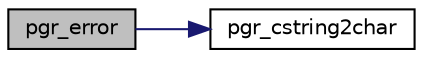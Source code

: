 digraph "pgr_error"
{
  edge [fontname="Helvetica",fontsize="10",labelfontname="Helvetica",labelfontsize="10"];
  node [fontname="Helvetica",fontsize="10",shape=record];
  rankdir="LR";
  Node0 [label="pgr_error",height=0.2,width=0.4,color="black", fillcolor="grey75", style="filled", fontcolor="black"];
  Node0 -> Node1 [color="midnightblue",fontsize="10",style="solid",fontname="Helvetica"];
  Node1 [label="pgr_cstring2char",height=0.2,width=0.4,color="black", fillcolor="white", style="filled",URL="$postgres__connection_8c.html#a92be7b70bae8b40280045023922bffb4"];
}
